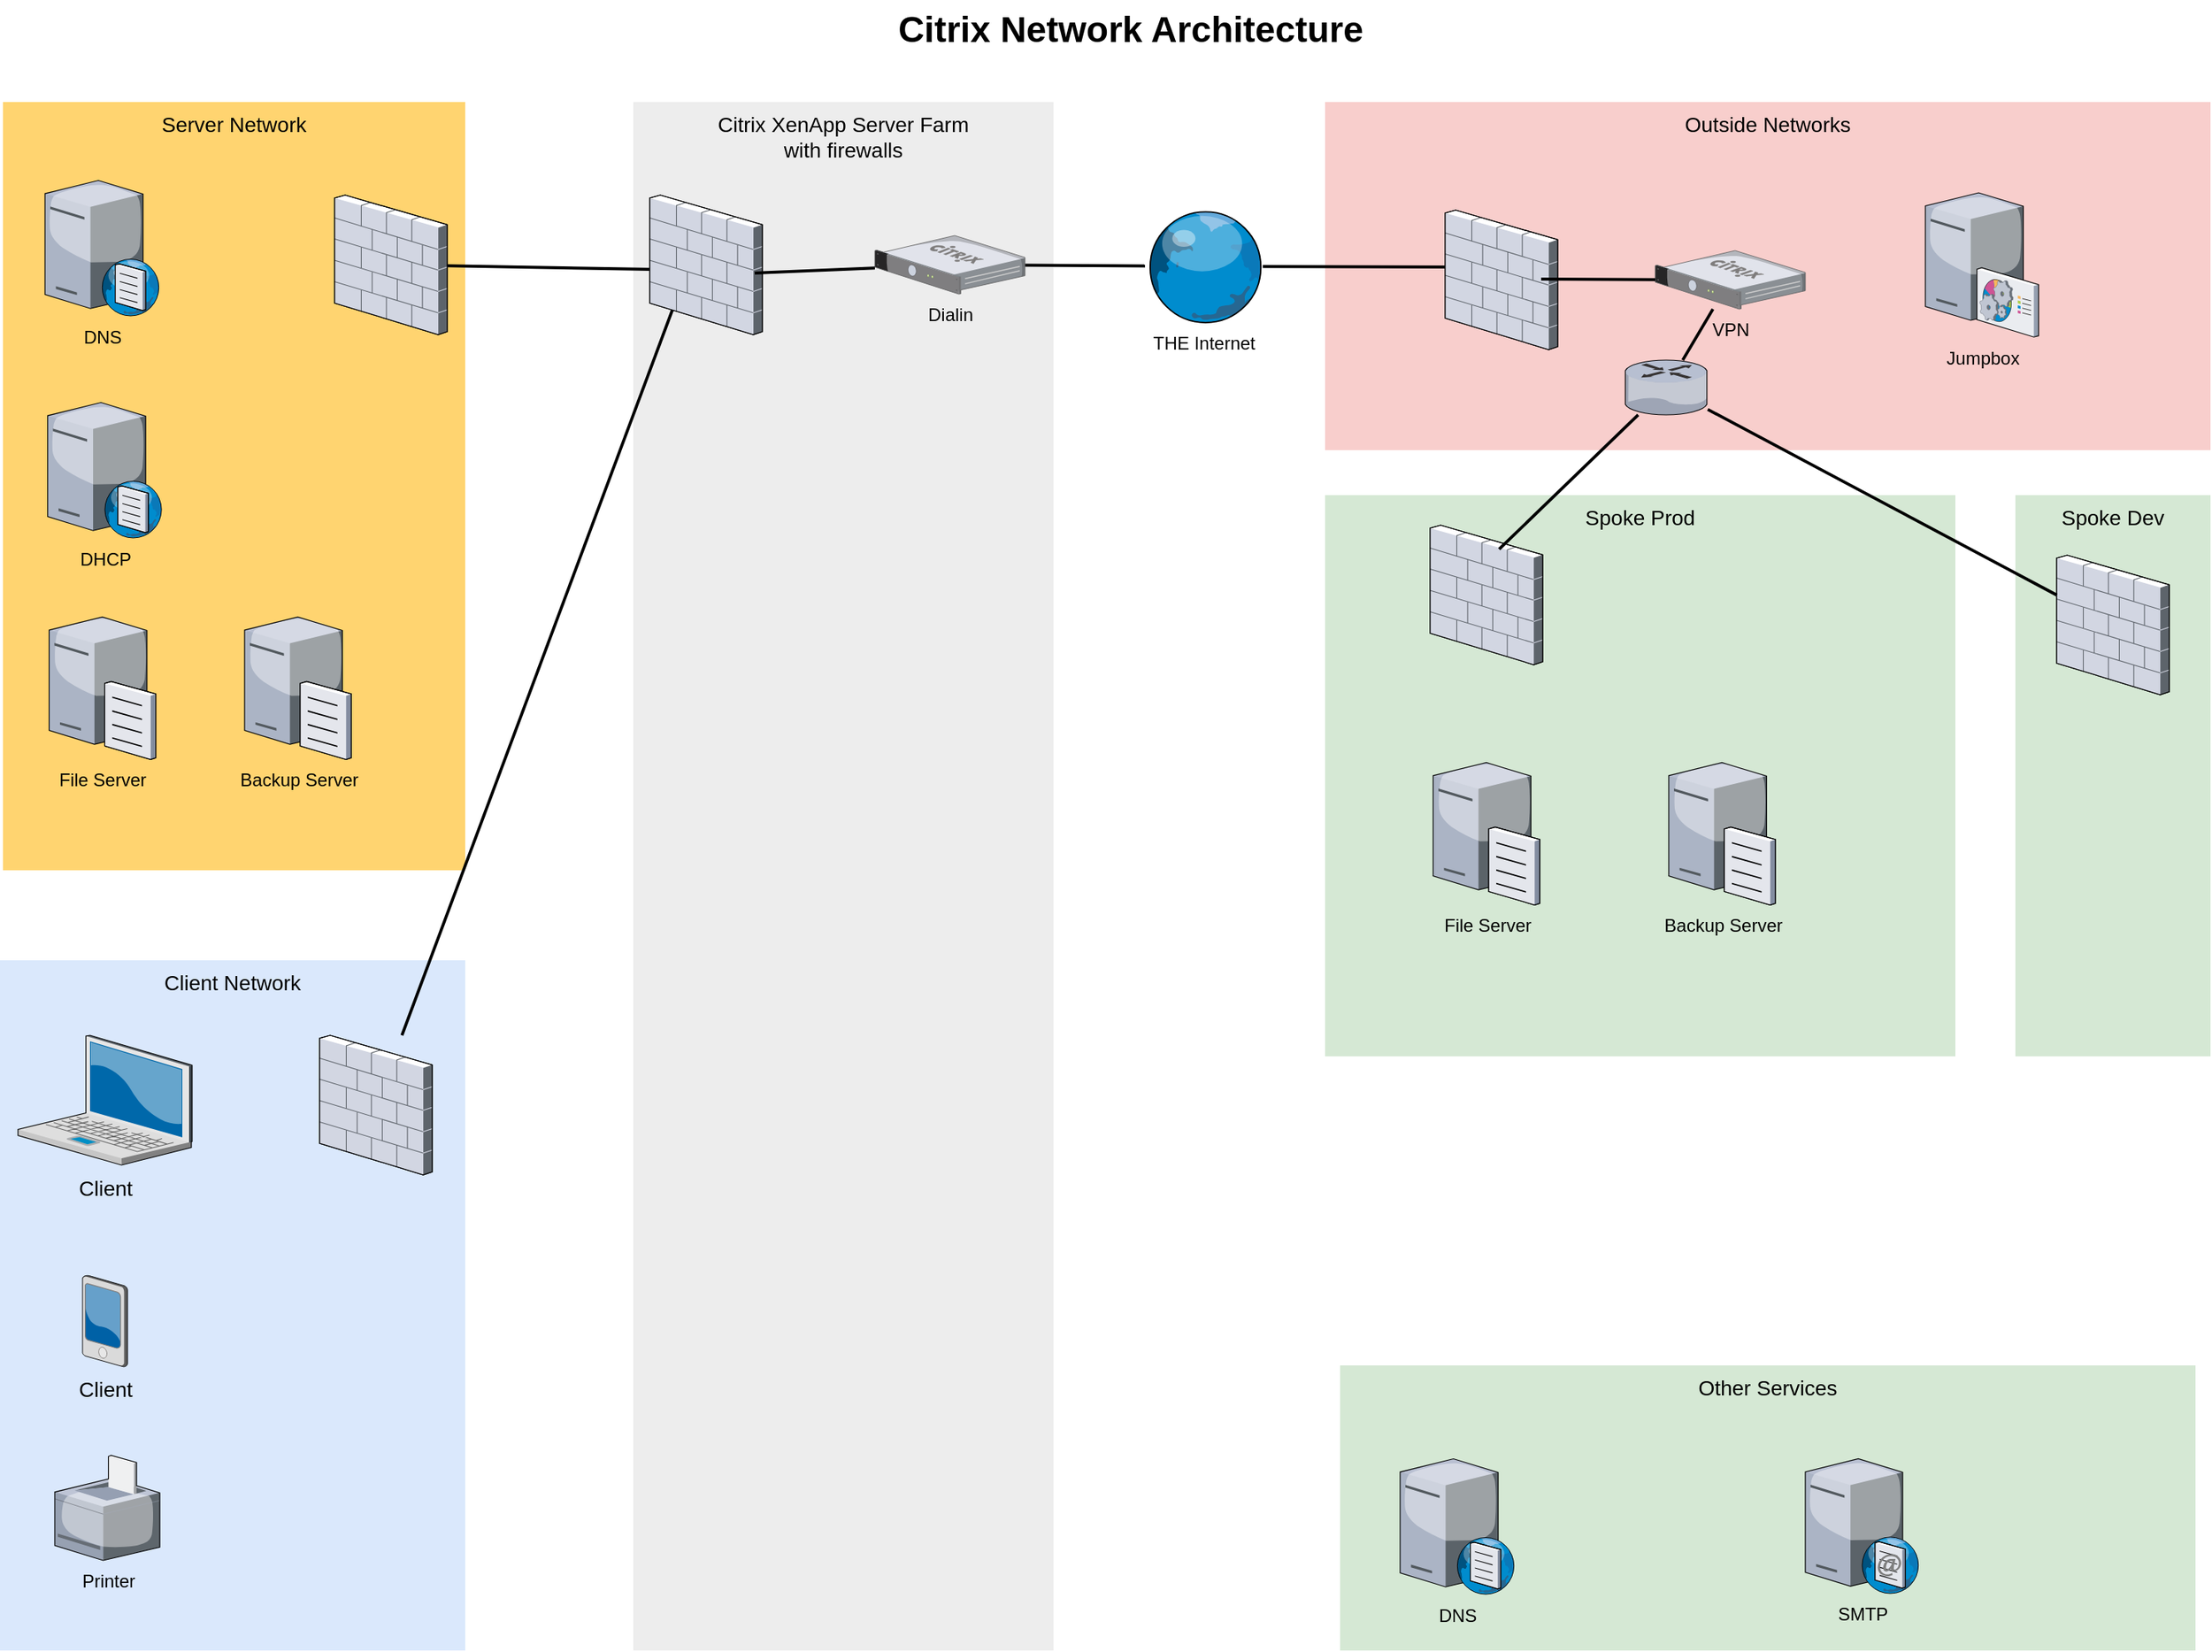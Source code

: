 <mxfile version="15.8.6" type="github">
  <diagram name="Page-1" id="e3a06f82-3646-2815-327d-82caf3d4e204">
    <mxGraphModel dx="2062" dy="1078" grid="1" gridSize="10" guides="1" tooltips="1" connect="1" arrows="1" fold="1" page="1" pageScale="1.5" pageWidth="1169" pageHeight="826" background="none" math="0" shadow="0">
      <root>
        <mxCell id="0" style=";html=1;" />
        <mxCell id="1" style=";html=1;" parent="0" />
        <mxCell id="mDbLlLf00zMc5VI1A1oP-17" value="Other Services" style="whiteSpace=wrap;html=1;fillColor=#d5e8d4;fontSize=14;strokeColor=none;verticalAlign=top;" vertex="1" parent="1">
          <mxGeometry x="1070" y="940" width="570" height="190" as="geometry" />
        </mxCell>
        <mxCell id="6a7d8f32e03d9370-61" value="Outside Networks" style="whiteSpace=wrap;html=1;fillColor=#f8cecc;fontSize=14;strokeColor=none;verticalAlign=top;" parent="1" vertex="1">
          <mxGeometry x="1060" y="98" width="590" height="232" as="geometry" />
        </mxCell>
        <mxCell id="6a7d8f32e03d9370-60" value="Spoke Prod" style="whiteSpace=wrap;html=1;fillColor=#d5e8d4;fontSize=14;strokeColor=none;verticalAlign=top;" parent="1" vertex="1">
          <mxGeometry x="1060" y="360" width="420" height="374" as="geometry" />
        </mxCell>
        <mxCell id="6a7d8f32e03d9370-59" value="Citrix XenApp Server Farm&lt;div&gt;with firewalls&lt;/div&gt;" style="whiteSpace=wrap;html=1;fillColor=#EDEDED;fontSize=14;strokeColor=none;verticalAlign=top;" parent="1" vertex="1">
          <mxGeometry x="599" y="98" width="280" height="1032" as="geometry" />
        </mxCell>
        <mxCell id="6a7d8f32e03d9370-58" value="Client Network" style="whiteSpace=wrap;html=1;fillColor=#dae8fc;fontSize=14;strokeColor=none;verticalAlign=top;" parent="1" vertex="1">
          <mxGeometry x="177" y="670" width="310" height="460" as="geometry" />
        </mxCell>
        <mxCell id="6a7d8f32e03d9370-57" value="Server Network" style="whiteSpace=wrap;html=1;fillColor=#FFD470;gradientColor=none;fontSize=14;strokeColor=none;verticalAlign=top;" parent="1" vertex="1">
          <mxGeometry x="179" y="98" width="308" height="512" as="geometry" />
        </mxCell>
        <mxCell id="6a7d8f32e03d9370-1" value="Client" style="verticalLabelPosition=bottom;aspect=fixed;html=1;verticalAlign=top;strokeColor=none;shape=mxgraph.citrix.laptop_2;fillColor=#66B2FF;gradientColor=#0066CC;fontSize=14;" parent="1" vertex="1">
          <mxGeometry x="189.0" y="720" width="116" height="86.5" as="geometry" />
        </mxCell>
        <mxCell id="6a7d8f32e03d9370-33" style="edgeStyle=none;rounded=0;html=1;startSize=10;endSize=10;jettySize=auto;orthogonalLoop=1;fontSize=14;endArrow=none;endFill=0;strokeWidth=2;entryX=0.293;entryY=0.624;entryDx=0;entryDy=0;entryPerimeter=0;" parent="1" source="mDbLlLf00zMc5VI1A1oP-11" target="6a7d8f32e03d9370-18" edge="1">
          <mxGeometry relative="1" as="geometry">
            <mxPoint x="455" y="368.243" as="sourcePoint" />
          </mxGeometry>
        </mxCell>
        <mxCell id="6a7d8f32e03d9370-6" value="Client" style="verticalLabelPosition=bottom;aspect=fixed;html=1;verticalAlign=top;strokeColor=none;shape=mxgraph.citrix.pda;fillColor=#66B2FF;gradientColor=#0066CC;fontSize=14;" parent="1" vertex="1">
          <mxGeometry x="232.0" y="880" width="30" height="61" as="geometry" />
        </mxCell>
        <mxCell id="6a7d8f32e03d9370-43" style="edgeStyle=none;rounded=0;html=1;startSize=10;endSize=10;jettySize=auto;orthogonalLoop=1;fontSize=14;endArrow=none;endFill=0;strokeWidth=2;exitX=0.4;exitY=0.538;exitDx=0;exitDy=0;exitPerimeter=0;" parent="1" source="6a7d8f32e03d9370-18" target="6a7d8f32e03d9370-17" edge="1">
          <mxGeometry relative="1" as="geometry">
            <mxPoint x="713" y="201.126" as="sourcePoint" />
          </mxGeometry>
        </mxCell>
        <mxCell id="6a7d8f32e03d9370-13" value="" style="verticalLabelPosition=bottom;aspect=fixed;html=1;verticalAlign=top;strokeColor=none;shape=mxgraph.citrix.router;fillColor=#66B2FF;gradientColor=#0066CC;fontSize=14;" parent="1" vertex="1">
          <mxGeometry x="1260" y="270" width="55" height="36.5" as="geometry" />
        </mxCell>
        <mxCell id="6a7d8f32e03d9370-17" value="" style="verticalLabelPosition=bottom;aspect=fixed;html=1;verticalAlign=top;strokeColor=none;shape=mxgraph.citrix.firewall;fillColor=#66B2FF;gradientColor=#0066CC;fontSize=14;" parent="1" vertex="1">
          <mxGeometry x="400" y="160" width="75" height="93" as="geometry" />
        </mxCell>
        <mxCell id="6a7d8f32e03d9370-45" style="edgeStyle=none;rounded=0;html=1;startSize=10;endSize=10;jettySize=auto;orthogonalLoop=1;fontSize=14;endArrow=none;endFill=0;strokeWidth=2;" parent="1" source="mDbLlLf00zMc5VI1A1oP-6" target="mDbLlLf00zMc5VI1A1oP-14" edge="1">
          <mxGeometry relative="1" as="geometry" />
        </mxCell>
        <mxCell id="6a7d8f32e03d9370-18" value="" style="verticalLabelPosition=bottom;aspect=fixed;html=1;verticalAlign=top;strokeColor=none;shape=mxgraph.citrix.firewall;fillColor=#66B2FF;gradientColor=#0066CC;fontSize=14;" parent="1" vertex="1">
          <mxGeometry x="610" y="160" width="75" height="93" as="geometry" />
        </mxCell>
        <mxCell id="6a7d8f32e03d9370-49" style="edgeStyle=none;rounded=0;html=1;startSize=10;endSize=10;jettySize=auto;orthogonalLoop=1;fontSize=14;endArrow=none;endFill=0;strokeWidth=2;exitX=0.213;exitY=0.409;exitDx=0;exitDy=0;exitPerimeter=0;" parent="1" source="mDbLlLf00zMc5VI1A1oP-13" target="mDbLlLf00zMc5VI1A1oP-14" edge="1">
          <mxGeometry relative="1" as="geometry" />
        </mxCell>
        <mxCell id="6a7d8f32e03d9370-62" value="Citrix Network Architecture" style="text;strokeColor=none;fillColor=none;html=1;fontSize=24;fontStyle=1;verticalAlign=middle;align=center;" parent="1" vertex="1">
          <mxGeometry x="499" y="30" width="861" height="40" as="geometry" />
        </mxCell>
        <mxCell id="mDbLlLf00zMc5VI1A1oP-2" value="DNS" style="verticalLabelPosition=bottom;sketch=0;aspect=fixed;html=1;verticalAlign=top;strokeColor=none;align=center;outlineConnect=0;shape=mxgraph.citrix.dns_server;" vertex="1" parent="1">
          <mxGeometry x="207" y="148" width="76.5" height="92.5" as="geometry" />
        </mxCell>
        <mxCell id="mDbLlLf00zMc5VI1A1oP-3" value="&lt;div&gt;File Server&lt;/div&gt;" style="verticalLabelPosition=bottom;sketch=0;aspect=fixed;html=1;verticalAlign=top;strokeColor=none;align=center;outlineConnect=0;shape=mxgraph.citrix.file_server;" vertex="1" parent="1">
          <mxGeometry x="209.75" y="439" width="71" height="97" as="geometry" />
        </mxCell>
        <mxCell id="mDbLlLf00zMc5VI1A1oP-4" value="Printer" style="verticalLabelPosition=bottom;sketch=0;aspect=fixed;html=1;verticalAlign=top;strokeColor=none;align=center;outlineConnect=0;shape=mxgraph.citrix.printer;" vertex="1" parent="1">
          <mxGeometry x="213.5" y="1000" width="70" height="70" as="geometry" />
        </mxCell>
        <mxCell id="mDbLlLf00zMc5VI1A1oP-5" value="SMTP" style="verticalLabelPosition=bottom;sketch=0;aspect=fixed;html=1;verticalAlign=top;strokeColor=none;align=center;outlineConnect=0;shape=mxgraph.citrix.smtp_server;" vertex="1" parent="1">
          <mxGeometry x="1380" y="1000" width="76" height="92" as="geometry" />
        </mxCell>
        <mxCell id="mDbLlLf00zMc5VI1A1oP-6" value="Dialin" style="verticalLabelPosition=bottom;sketch=0;aspect=fixed;html=1;verticalAlign=top;strokeColor=none;align=center;outlineConnect=0;shape=mxgraph.citrix.netscaler_gateway;" vertex="1" parent="1">
          <mxGeometry x="760" y="187" width="100" height="39" as="geometry" />
        </mxCell>
        <mxCell id="mDbLlLf00zMc5VI1A1oP-7" value="DHCP" style="verticalLabelPosition=bottom;sketch=0;aspect=fixed;html=1;verticalAlign=top;strokeColor=none;align=center;outlineConnect=0;shape=mxgraph.citrix.dns_server;" vertex="1" parent="1">
          <mxGeometry x="208.75" y="296" width="76.5" height="92.5" as="geometry" />
        </mxCell>
        <mxCell id="mDbLlLf00zMc5VI1A1oP-8" style="edgeStyle=none;rounded=0;html=1;startSize=10;endSize=10;jettySize=auto;orthogonalLoop=1;fontSize=14;endArrow=none;endFill=0;strokeWidth=2;entryX=0.933;entryY=0.559;entryDx=0;entryDy=0;entryPerimeter=0;" edge="1" parent="1" source="mDbLlLf00zMc5VI1A1oP-6" target="6a7d8f32e03d9370-18">
          <mxGeometry relative="1" as="geometry">
            <mxPoint x="570" y="280" as="sourcePoint" />
            <mxPoint x="485" y="217.124" as="targetPoint" />
          </mxGeometry>
        </mxCell>
        <mxCell id="mDbLlLf00zMc5VI1A1oP-11" value="" style="verticalLabelPosition=bottom;aspect=fixed;html=1;verticalAlign=top;strokeColor=none;shape=mxgraph.citrix.firewall;fillColor=#66B2FF;gradientColor=#0066CC;fontSize=14;" vertex="1" parent="1">
          <mxGeometry x="390" y="720" width="75" height="93" as="geometry" />
        </mxCell>
        <mxCell id="mDbLlLf00zMc5VI1A1oP-12" value="DNS" style="verticalLabelPosition=bottom;sketch=0;aspect=fixed;html=1;verticalAlign=top;strokeColor=none;align=center;outlineConnect=0;shape=mxgraph.citrix.dns_server;" vertex="1" parent="1">
          <mxGeometry x="1110" y="1000" width="76.5" height="92.5" as="geometry" />
        </mxCell>
        <mxCell id="mDbLlLf00zMc5VI1A1oP-13" value="" style="verticalLabelPosition=bottom;aspect=fixed;html=1;verticalAlign=top;strokeColor=none;shape=mxgraph.citrix.firewall;fillColor=#66B2FF;gradientColor=#0066CC;fontSize=14;" vertex="1" parent="1">
          <mxGeometry x="1140" y="170" width="75" height="93" as="geometry" />
        </mxCell>
        <mxCell id="mDbLlLf00zMc5VI1A1oP-14" value="THE Internet" style="verticalLabelPosition=bottom;sketch=0;aspect=fixed;html=1;verticalAlign=top;strokeColor=none;align=center;outlineConnect=0;shape=mxgraph.citrix.globe;" vertex="1" parent="1">
          <mxGeometry x="940" y="170" width="78.5" height="75" as="geometry" />
        </mxCell>
        <mxCell id="mDbLlLf00zMc5VI1A1oP-15" value="VPN" style="verticalLabelPosition=bottom;sketch=0;aspect=fixed;html=1;verticalAlign=top;strokeColor=none;align=center;outlineConnect=0;shape=mxgraph.citrix.netscaler_gateway;" vertex="1" parent="1">
          <mxGeometry x="1280" y="197" width="100" height="39" as="geometry" />
        </mxCell>
        <mxCell id="mDbLlLf00zMc5VI1A1oP-16" style="edgeStyle=none;rounded=0;html=1;startSize=10;endSize=10;jettySize=auto;orthogonalLoop=1;fontSize=14;endArrow=none;endFill=0;strokeWidth=2;exitX=0.853;exitY=0.495;exitDx=0;exitDy=0;exitPerimeter=0;" edge="1" parent="1" source="mDbLlLf00zMc5VI1A1oP-13" target="mDbLlLf00zMc5VI1A1oP-15">
          <mxGeometry relative="1" as="geometry">
            <mxPoint x="1180" y="217" as="sourcePoint" />
            <mxPoint x="950" y="217.268" as="targetPoint" />
          </mxGeometry>
        </mxCell>
        <mxCell id="mDbLlLf00zMc5VI1A1oP-18" style="edgeStyle=none;rounded=0;html=1;startSize=10;endSize=10;jettySize=auto;orthogonalLoop=1;fontSize=14;endArrow=none;endFill=0;strokeWidth=2;" edge="1" parent="1" source="mDbLlLf00zMc5VI1A1oP-15" target="6a7d8f32e03d9370-13">
          <mxGeometry relative="1" as="geometry">
            <mxPoint x="1213.975" y="226.035" as="sourcePoint" />
            <mxPoint x="1290" y="226.316" as="targetPoint" />
          </mxGeometry>
        </mxCell>
        <mxCell id="mDbLlLf00zMc5VI1A1oP-19" value="Spoke Dev" style="whiteSpace=wrap;html=1;fillColor=#d5e8d4;fontSize=14;strokeColor=none;verticalAlign=top;" vertex="1" parent="1">
          <mxGeometry x="1520" y="360" width="130" height="374" as="geometry" />
        </mxCell>
        <mxCell id="mDbLlLf00zMc5VI1A1oP-20" value="" style="verticalLabelPosition=bottom;aspect=fixed;html=1;verticalAlign=top;strokeColor=none;shape=mxgraph.citrix.firewall;fillColor=#66B2FF;gradientColor=#0066CC;fontSize=14;" vertex="1" parent="1">
          <mxGeometry x="1130" y="380" width="75" height="93" as="geometry" />
        </mxCell>
        <mxCell id="mDbLlLf00zMc5VI1A1oP-21" value="" style="verticalLabelPosition=bottom;aspect=fixed;html=1;verticalAlign=top;strokeColor=none;shape=mxgraph.citrix.firewall;fillColor=#66B2FF;gradientColor=#0066CC;fontSize=14;" vertex="1" parent="1">
          <mxGeometry x="1547.5" y="400" width="75" height="93" as="geometry" />
        </mxCell>
        <mxCell id="6a7d8f32e03d9370-56" style="edgeStyle=none;rounded=0;html=1;startSize=10;endSize=10;jettySize=auto;orthogonalLoop=1;fontSize=14;endArrow=none;endFill=0;strokeWidth=2;" parent="1" source="6a7d8f32e03d9370-13" target="mDbLlLf00zMc5VI1A1oP-21" edge="1">
          <mxGeometry relative="1" as="geometry">
            <mxPoint x="1409" y="805.336" as="targetPoint" />
          </mxGeometry>
        </mxCell>
        <mxCell id="6a7d8f32e03d9370-50" style="edgeStyle=none;rounded=0;html=1;startSize=10;endSize=10;jettySize=auto;orthogonalLoop=1;fontSize=14;endArrow=none;endFill=0;strokeWidth=2;entryX=0.613;entryY=0.172;entryDx=0;entryDy=0;entryPerimeter=0;" parent="1" source="6a7d8f32e03d9370-13" target="mDbLlLf00zMc5VI1A1oP-20" edge="1">
          <mxGeometry relative="1" as="geometry">
            <mxPoint x="1146.488" y="858" as="targetPoint" />
          </mxGeometry>
        </mxCell>
        <mxCell id="mDbLlLf00zMc5VI1A1oP-22" value="&lt;div&gt;File Server&lt;/div&gt;" style="verticalLabelPosition=bottom;sketch=0;aspect=fixed;html=1;verticalAlign=top;strokeColor=none;align=center;outlineConnect=0;shape=mxgraph.citrix.file_server;" vertex="1" parent="1">
          <mxGeometry x="1132" y="536" width="71" height="97" as="geometry" />
        </mxCell>
        <mxCell id="mDbLlLf00zMc5VI1A1oP-23" value="Backup Server" style="verticalLabelPosition=bottom;sketch=0;aspect=fixed;html=1;verticalAlign=top;strokeColor=none;align=center;outlineConnect=0;shape=mxgraph.citrix.file_server;" vertex="1" parent="1">
          <mxGeometry x="1289" y="536" width="71" height="97" as="geometry" />
        </mxCell>
        <mxCell id="mDbLlLf00zMc5VI1A1oP-24" value="Backup Server" style="verticalLabelPosition=bottom;sketch=0;aspect=fixed;html=1;verticalAlign=top;strokeColor=none;align=center;outlineConnect=0;shape=mxgraph.citrix.file_server;" vertex="1" parent="1">
          <mxGeometry x="340" y="439" width="71" height="97" as="geometry" />
        </mxCell>
        <mxCell id="mDbLlLf00zMc5VI1A1oP-25" value="Jumpbox" style="verticalLabelPosition=bottom;sketch=0;aspect=fixed;html=1;verticalAlign=top;strokeColor=none;align=center;outlineConnect=0;shape=mxgraph.citrix.command_center;" vertex="1" parent="1">
          <mxGeometry x="1460" y="158.5" width="75.5" height="96" as="geometry" />
        </mxCell>
      </root>
    </mxGraphModel>
  </diagram>
</mxfile>
